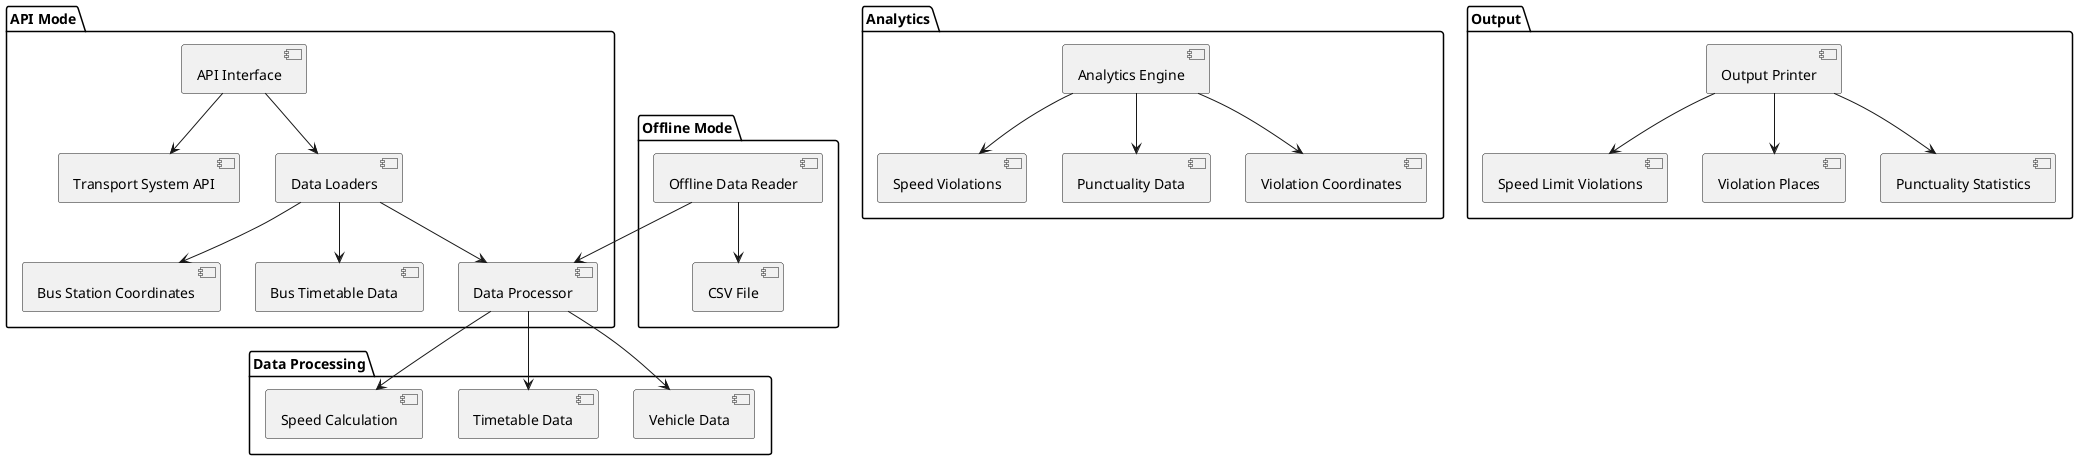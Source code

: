 @startuml

package "API Mode" {
  [API Interface] --> [Transport System API]
  [API Interface] --> [Data Loaders]
  [Data Loaders] --> [Bus Station Coordinates]
  [Data Loaders] --> [Bus Timetable Data]
  [Data Loaders] --> [Data Processor]
}

package "Offline Mode" {
  [Offline Data Reader] --> [CSV File]
  [Offline Data Reader] --> [Data Processor]
}

package "Data Processing" {
  [Data Processor] --> [Vehicle Data]
  [Data Processor] --> [Timetable Data]
  [Data Processor] --> [Speed Calculation]
}

package "Analytics" {
  [Analytics Engine] --> [Speed Violations]
  [Analytics Engine] --> [Punctuality Data]
  [Analytics Engine] --> [Violation Coordinates]
}

package "Output" {
  [Output Printer] --> [Speed Limit Violations]
  [Output Printer] --> [Violation Places]
  [Output Printer] --> [Punctuality Statistics]
}

@enduml